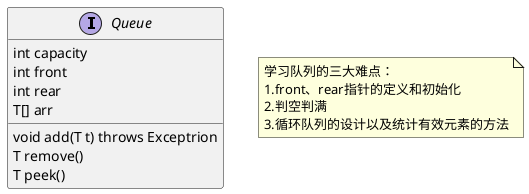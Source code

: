 @startuml

interface Queue
Queue : int capacity
Queue : int front
Queue : int rear
Queue : T[] arr

Queue : void add(T t) throws Exceptrion
Queue : T remove()
Queue : T peek()

note as n1
学习队列的三大难点：
1.front、rear指针的定义和初始化
2.判空判满
3.循环队列的设计以及统计有效元素的方法
end note




@enduml